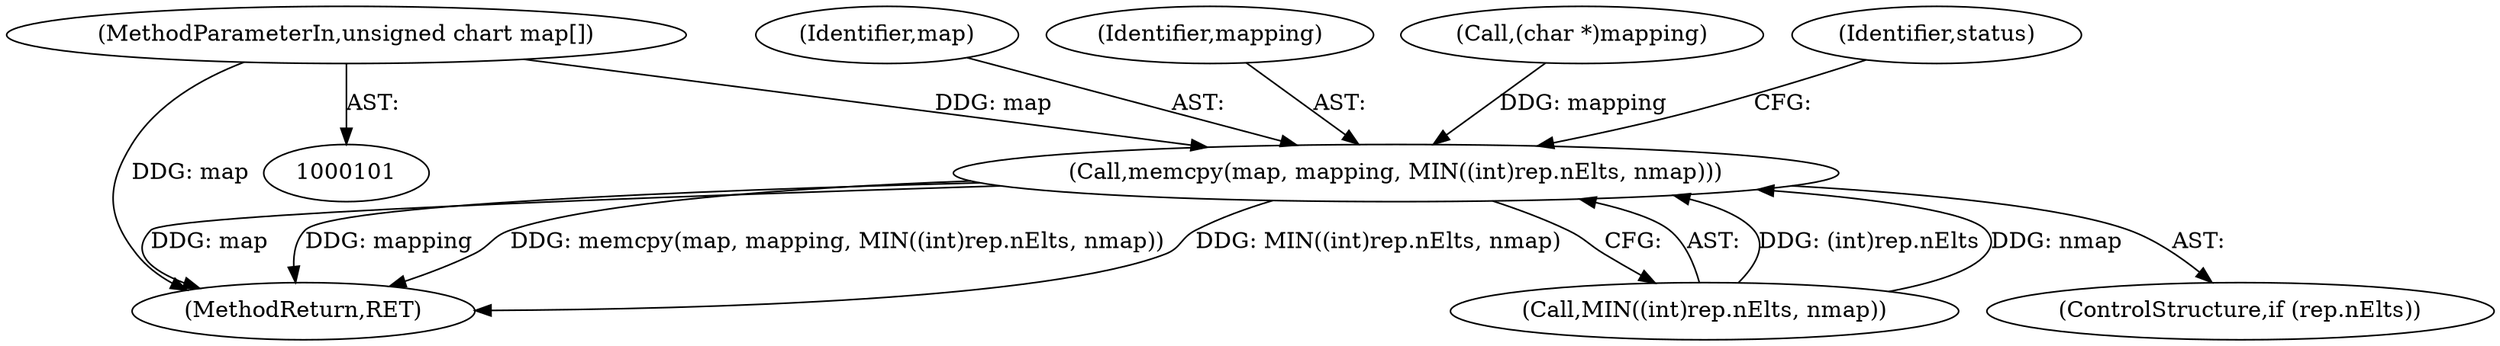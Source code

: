 digraph "0_libXi_19a9cd607de73947fcfb104682f203ffe4e1f4e5@array" {
"1000104" [label="(MethodParameterIn,unsigned char\t map[])"];
"1000208" [label="(Call,memcpy(map, mapping, MIN((int)rep.nElts, nmap)))"];
"1000204" [label="(ControlStructure,if (rep.nElts))"];
"1000209" [label="(Identifier,map)"];
"1000242" [label="(MethodReturn,RET)"];
"1000104" [label="(MethodParameterIn,unsigned char\t map[])"];
"1000211" [label="(Call,MIN((int)rep.nElts, nmap))"];
"1000210" [label="(Identifier,mapping)"];
"1000200" [label="(Call,(char *)mapping)"];
"1000219" [label="(Identifier,status)"];
"1000208" [label="(Call,memcpy(map, mapping, MIN((int)rep.nElts, nmap)))"];
"1000104" -> "1000101"  [label="AST: "];
"1000104" -> "1000242"  [label="DDG: map"];
"1000104" -> "1000208"  [label="DDG: map"];
"1000208" -> "1000204"  [label="AST: "];
"1000208" -> "1000211"  [label="CFG: "];
"1000209" -> "1000208"  [label="AST: "];
"1000210" -> "1000208"  [label="AST: "];
"1000211" -> "1000208"  [label="AST: "];
"1000219" -> "1000208"  [label="CFG: "];
"1000208" -> "1000242"  [label="DDG: map"];
"1000208" -> "1000242"  [label="DDG: mapping"];
"1000208" -> "1000242"  [label="DDG: memcpy(map, mapping, MIN((int)rep.nElts, nmap))"];
"1000208" -> "1000242"  [label="DDG: MIN((int)rep.nElts, nmap)"];
"1000200" -> "1000208"  [label="DDG: mapping"];
"1000211" -> "1000208"  [label="DDG: (int)rep.nElts"];
"1000211" -> "1000208"  [label="DDG: nmap"];
}
